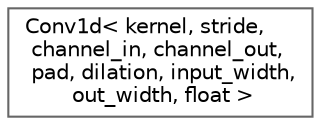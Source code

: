 digraph "Graphical Class Hierarchy"
{
 // LATEX_PDF_SIZE
  bgcolor="transparent";
  edge [fontname=Helvetica,fontsize=10,labelfontname=Helvetica,labelfontsize=10];
  node [fontname=Helvetica,fontsize=10,shape=box,height=0.2,width=0.4];
  rankdir="LR";
  Node0 [id="Node000000",label="Conv1d\< kernel, stride,\l channel_in, channel_out,\l pad, dilation, input_width,\l out_width, float \>",height=0.2,width=0.4,color="grey40", fillcolor="white", style="filled",URL="$class_conv1d.html",tooltip=" "];
}
